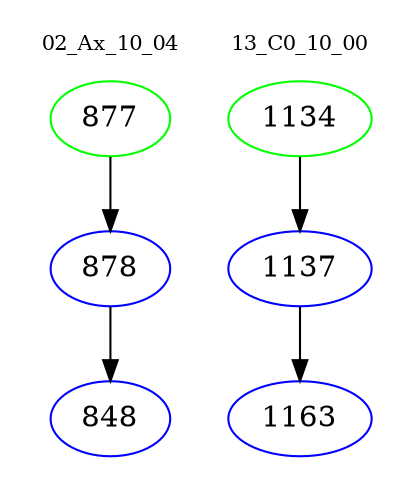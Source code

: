 digraph{
subgraph cluster_0 {
color = white
label = "02_Ax_10_04";
fontsize=10;
T0_877 [label="877", color="green"]
T0_877 -> T0_878 [color="black"]
T0_878 [label="878", color="blue"]
T0_878 -> T0_848 [color="black"]
T0_848 [label="848", color="blue"]
}
subgraph cluster_1 {
color = white
label = "13_C0_10_00";
fontsize=10;
T1_1134 [label="1134", color="green"]
T1_1134 -> T1_1137 [color="black"]
T1_1137 [label="1137", color="blue"]
T1_1137 -> T1_1163 [color="black"]
T1_1163 [label="1163", color="blue"]
}
}
